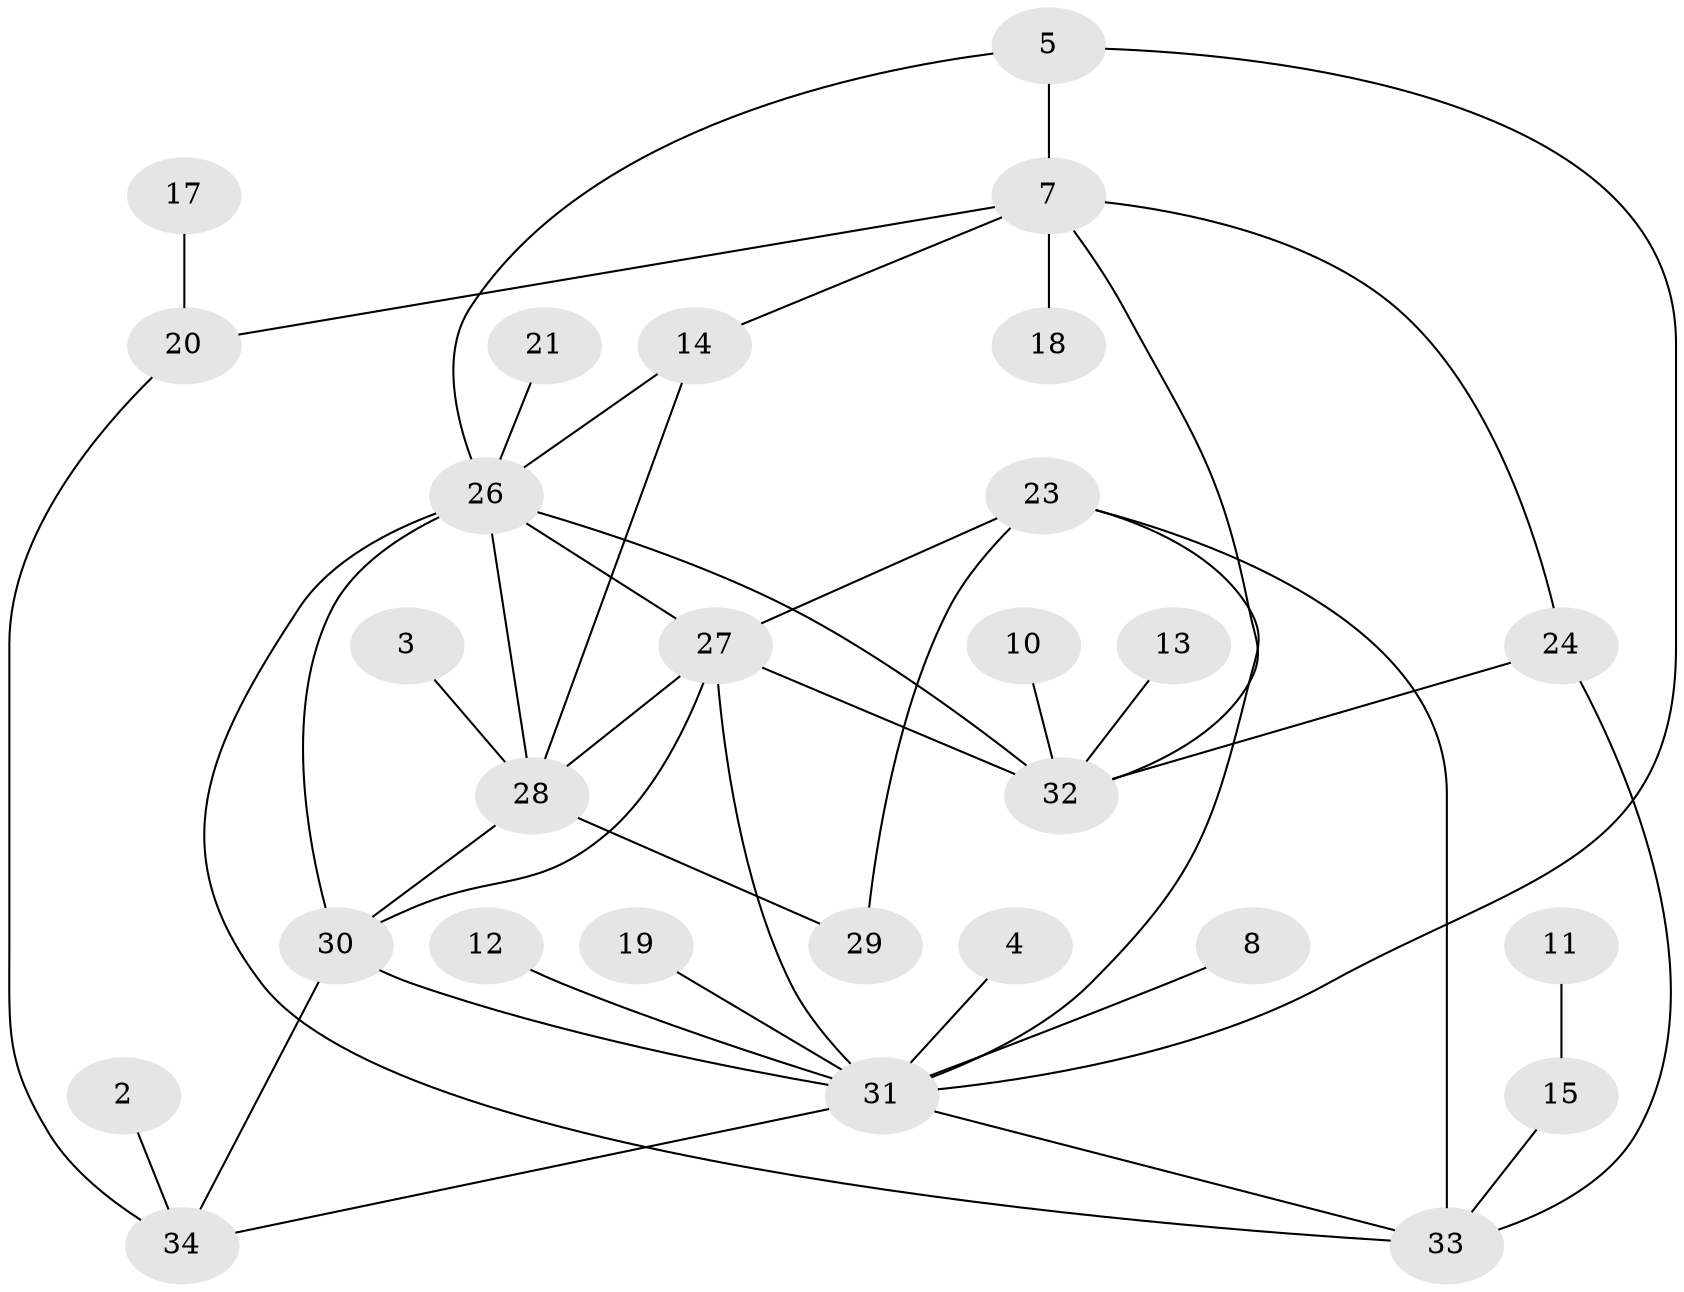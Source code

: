 // original degree distribution, {5: 0.058823529411764705, 0: 0.07352941176470588, 1: 0.3088235294117647, 3: 0.19117647058823528, 4: 0.14705882352941177, 2: 0.19117647058823528, 6: 0.014705882352941176, 8: 0.014705882352941176}
// Generated by graph-tools (version 1.1) at 2025/49/03/09/25 03:49:13]
// undirected, 28 vertices, 44 edges
graph export_dot {
graph [start="1"]
  node [color=gray90,style=filled];
  2;
  3;
  4;
  5;
  7;
  8;
  10;
  11;
  12;
  13;
  14;
  15;
  17;
  18;
  19;
  20;
  21;
  23;
  24;
  26;
  27;
  28;
  29;
  30;
  31;
  32;
  33;
  34;
  2 -- 34 [weight=1.0];
  3 -- 28 [weight=1.0];
  4 -- 31 [weight=1.0];
  5 -- 7 [weight=1.0];
  5 -- 26 [weight=1.0];
  5 -- 31 [weight=1.0];
  7 -- 14 [weight=1.0];
  7 -- 18 [weight=1.0];
  7 -- 20 [weight=1.0];
  7 -- 24 [weight=1.0];
  7 -- 32 [weight=1.0];
  8 -- 31 [weight=1.0];
  10 -- 32 [weight=1.0];
  11 -- 15 [weight=1.0];
  12 -- 31 [weight=1.0];
  13 -- 32 [weight=1.0];
  14 -- 26 [weight=1.0];
  14 -- 28 [weight=1.0];
  15 -- 33 [weight=1.0];
  17 -- 20 [weight=1.0];
  19 -- 31 [weight=1.0];
  20 -- 34 [weight=1.0];
  21 -- 26 [weight=1.0];
  23 -- 27 [weight=1.0];
  23 -- 29 [weight=1.0];
  23 -- 31 [weight=1.0];
  23 -- 33 [weight=1.0];
  24 -- 32 [weight=1.0];
  24 -- 33 [weight=1.0];
  26 -- 27 [weight=1.0];
  26 -- 28 [weight=1.0];
  26 -- 30 [weight=1.0];
  26 -- 32 [weight=1.0];
  26 -- 33 [weight=1.0];
  27 -- 28 [weight=2.0];
  27 -- 30 [weight=1.0];
  27 -- 31 [weight=1.0];
  27 -- 32 [weight=1.0];
  28 -- 29 [weight=1.0];
  28 -- 30 [weight=2.0];
  30 -- 31 [weight=1.0];
  30 -- 34 [weight=1.0];
  31 -- 33 [weight=1.0];
  31 -- 34 [weight=1.0];
}
